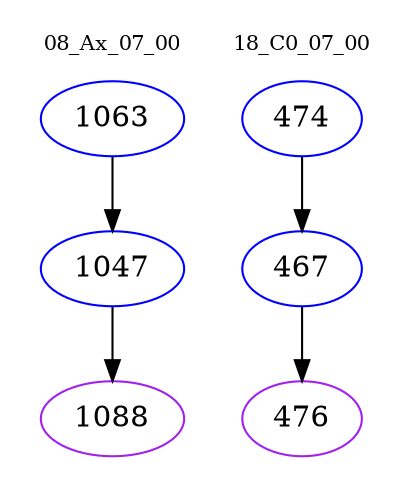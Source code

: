 digraph{
subgraph cluster_0 {
color = white
label = "08_Ax_07_00";
fontsize=10;
T0_1063 [label="1063", color="blue"]
T0_1063 -> T0_1047 [color="black"]
T0_1047 [label="1047", color="blue"]
T0_1047 -> T0_1088 [color="black"]
T0_1088 [label="1088", color="purple"]
}
subgraph cluster_1 {
color = white
label = "18_C0_07_00";
fontsize=10;
T1_474 [label="474", color="blue"]
T1_474 -> T1_467 [color="black"]
T1_467 [label="467", color="blue"]
T1_467 -> T1_476 [color="black"]
T1_476 [label="476", color="purple"]
}
}
